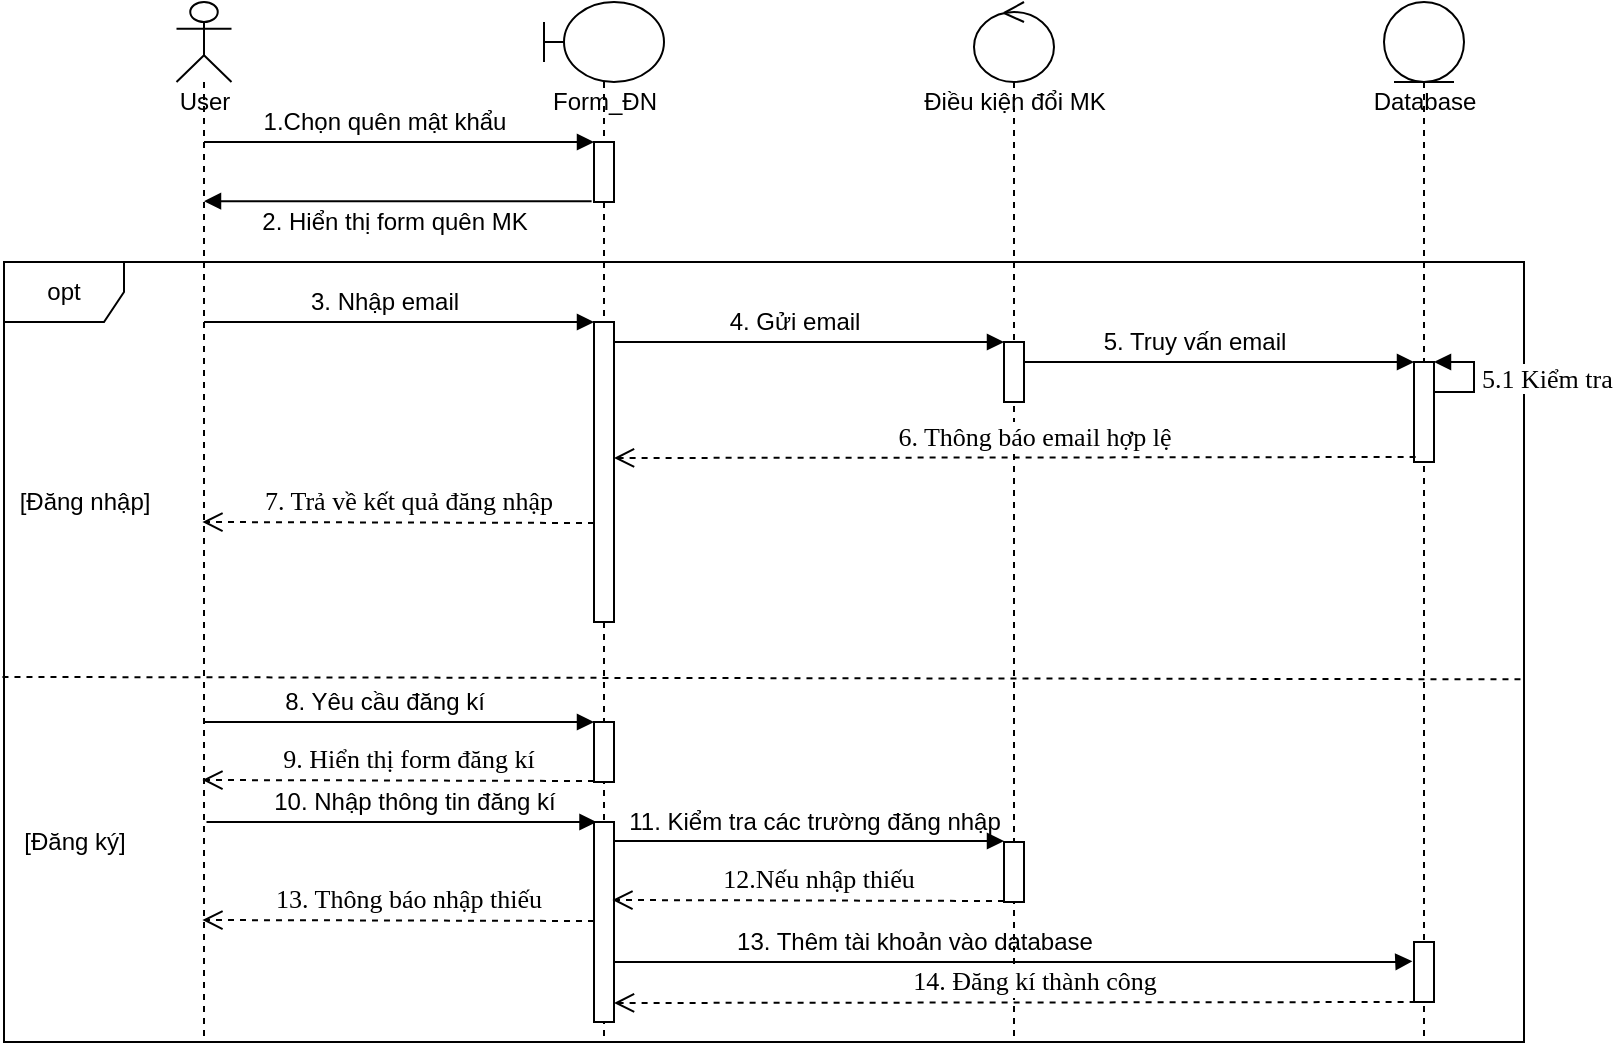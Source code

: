 <mxfile version="16.5.3" type="device"><diagram id="WuFAeLbKQtITYpE_hdke" name="Page-1"><mxGraphModel dx="1038" dy="588" grid="1" gridSize="10" guides="1" tooltips="1" connect="1" arrows="1" fold="1" page="1" pageScale="1" pageWidth="850" pageHeight="1100" math="0" shadow="0"><root><mxCell id="0"/><mxCell id="1" parent="0"/><mxCell id="yNt3Dc-eUJi4SxgpIe_p-5" value="Form_ĐN" style="text;html=1;align=center;verticalAlign=middle;resizable=0;points=[];autosize=1;strokeColor=none;fillColor=none;" parent="1" vertex="1"><mxGeometry x="300" y="80" width="70" height="20" as="geometry"/></mxCell><mxCell id="yNt3Dc-eUJi4SxgpIe_p-6" value="User" style="text;html=1;align=center;verticalAlign=middle;resizable=0;points=[];autosize=1;strokeColor=none;fillColor=none;" parent="1" vertex="1"><mxGeometry x="115" y="80" width="40" height="20" as="geometry"/></mxCell><mxCell id="yNt3Dc-eUJi4SxgpIe_p-7" value="Điều kiện đổi MK" style="text;html=1;align=center;verticalAlign=middle;resizable=0;points=[];autosize=1;strokeColor=none;fillColor=none;" parent="1" vertex="1"><mxGeometry x="485" y="80" width="110" height="20" as="geometry"/></mxCell><mxCell id="yNt3Dc-eUJi4SxgpIe_p-9" value="" style="shape=umlLifeline;participant=umlActor;perimeter=lifelinePerimeter;whiteSpace=wrap;html=1;container=1;collapsible=0;recursiveResize=0;verticalAlign=top;spacingTop=36;outlineConnect=0;size=40;" parent="1" vertex="1"><mxGeometry x="121.25" y="40" width="27.5" height="520" as="geometry"/></mxCell><mxCell id="yNt3Dc-eUJi4SxgpIe_p-11" value="" style="shape=umlLifeline;participant=umlBoundary;perimeter=lifelinePerimeter;whiteSpace=wrap;html=1;container=1;collapsible=0;recursiveResize=0;verticalAlign=top;spacingTop=36;outlineConnect=0;" parent="1" vertex="1"><mxGeometry x="305" y="40" width="60" height="520" as="geometry"/></mxCell><mxCell id="yNt3Dc-eUJi4SxgpIe_p-15" value="" style="html=1;points=[];perimeter=orthogonalPerimeter;" parent="yNt3Dc-eUJi4SxgpIe_p-11" vertex="1"><mxGeometry x="25" y="70" width="10" height="30" as="geometry"/></mxCell><mxCell id="yNt3Dc-eUJi4SxgpIe_p-12" value="" style="shape=umlLifeline;participant=umlEntity;perimeter=lifelinePerimeter;whiteSpace=wrap;html=1;container=1;collapsible=0;recursiveResize=0;verticalAlign=top;spacingTop=36;outlineConnect=0;" parent="1" vertex="1"><mxGeometry x="725" y="40" width="40" height="520" as="geometry"/></mxCell><mxCell id="yNt3Dc-eUJi4SxgpIe_p-8" value="Database" style="text;html=1;align=center;verticalAlign=middle;resizable=0;points=[];autosize=1;strokeColor=none;fillColor=none;" parent="yNt3Dc-eUJi4SxgpIe_p-12" vertex="1"><mxGeometry x="-15" y="40" width="70" height="20" as="geometry"/></mxCell><mxCell id="yNt3Dc-eUJi4SxgpIe_p-14" value="" style="shape=umlLifeline;participant=umlControl;perimeter=lifelinePerimeter;whiteSpace=wrap;html=1;container=1;collapsible=0;recursiveResize=0;verticalAlign=top;spacingTop=36;outlineConnect=0;" parent="1" vertex="1"><mxGeometry x="520" y="40" width="40" height="520" as="geometry"/></mxCell><mxCell id="yNt3Dc-eUJi4SxgpIe_p-16" value="" style="endArrow=block;endFill=1;html=1;align=left;verticalAlign=top;rounded=0;" parent="1" target="yNt3Dc-eUJi4SxgpIe_p-15" edge="1"><mxGeometry x="-1" relative="1" as="geometry"><mxPoint x="135" y="110" as="sourcePoint"/><mxPoint x="290" y="110" as="targetPoint"/></mxGeometry></mxCell><mxCell id="yNt3Dc-eUJi4SxgpIe_p-19" value="1.Chọn quên mật khẩu" style="text;html=1;align=center;verticalAlign=middle;resizable=0;points=[];autosize=1;strokeColor=none;fillColor=none;" parent="1" vertex="1"><mxGeometry x="155" y="90" width="140" height="20" as="geometry"/></mxCell><mxCell id="yNt3Dc-eUJi4SxgpIe_p-20" value="" style="endArrow=block;endFill=1;html=1;align=left;verticalAlign=top;rounded=0;exitX=-0.12;exitY=0.987;exitDx=0;exitDy=0;exitPerimeter=0;" parent="1" source="yNt3Dc-eUJi4SxgpIe_p-15" target="yNt3Dc-eUJi4SxgpIe_p-9" edge="1"><mxGeometry x="-1" relative="1" as="geometry"><mxPoint x="330" y="230" as="sourcePoint"/><mxPoint x="515" y="230" as="targetPoint"/></mxGeometry></mxCell><mxCell id="yNt3Dc-eUJi4SxgpIe_p-22" value="2. Hiển thị form quên MK" style="text;html=1;align=center;verticalAlign=middle;resizable=0;points=[];autosize=1;strokeColor=none;fillColor=none;" parent="1" vertex="1"><mxGeometry x="155" y="140" width="150" height="20" as="geometry"/></mxCell><mxCell id="yNt3Dc-eUJi4SxgpIe_p-24" value="opt" style="shape=umlFrame;whiteSpace=wrap;html=1;" parent="1" vertex="1"><mxGeometry x="35" y="170" width="760" height="390" as="geometry"/></mxCell><mxCell id="yNt3Dc-eUJi4SxgpIe_p-27" value="" style="endArrow=none;dashed=1;html=1;rounded=0;exitX=-0.001;exitY=0.532;exitDx=0;exitDy=0;exitPerimeter=0;entryX=1;entryY=0.535;entryDx=0;entryDy=0;entryPerimeter=0;" parent="1" source="yNt3Dc-eUJi4SxgpIe_p-24" target="yNt3Dc-eUJi4SxgpIe_p-24" edge="1"><mxGeometry width="50" height="50" relative="1" as="geometry"><mxPoint x="400" y="360" as="sourcePoint"/><mxPoint x="750" y="377" as="targetPoint"/></mxGeometry></mxCell><mxCell id="yNt3Dc-eUJi4SxgpIe_p-28" value="[Đăng nhập]" style="text;html=1;align=center;verticalAlign=middle;resizable=0;points=[];autosize=1;strokeColor=none;fillColor=none;" parent="1" vertex="1"><mxGeometry x="35" y="280" width="80" height="20" as="geometry"/></mxCell><mxCell id="yNt3Dc-eUJi4SxgpIe_p-29" value="[Đăng ký]" style="text;html=1;align=center;verticalAlign=middle;resizable=0;points=[];autosize=1;strokeColor=none;fillColor=none;" parent="1" vertex="1"><mxGeometry x="35" y="450" width="70" height="20" as="geometry"/></mxCell><mxCell id="yNt3Dc-eUJi4SxgpIe_p-31" value="" style="html=1;points=[];perimeter=orthogonalPerimeter;" parent="1" vertex="1"><mxGeometry x="330" y="200" width="10" height="150" as="geometry"/></mxCell><mxCell id="yNt3Dc-eUJi4SxgpIe_p-32" value="" style="endArrow=block;endFill=1;html=1;align=left;verticalAlign=top;rounded=0;" parent="1" edge="1"><mxGeometry x="-1" relative="1" as="geometry"><mxPoint x="135" y="200" as="sourcePoint"/><mxPoint x="330" y="200" as="targetPoint"/></mxGeometry></mxCell><mxCell id="yNt3Dc-eUJi4SxgpIe_p-34" value="3. Nhập email" style="text;html=1;align=center;verticalAlign=middle;resizable=0;points=[];autosize=1;strokeColor=none;fillColor=none;" parent="1" vertex="1"><mxGeometry x="180" y="180" width="90" height="20" as="geometry"/></mxCell><mxCell id="yNt3Dc-eUJi4SxgpIe_p-35" value="" style="html=1;points=[];perimeter=orthogonalPerimeter;" parent="1" vertex="1"><mxGeometry x="535" y="210" width="10" height="30" as="geometry"/></mxCell><mxCell id="yNt3Dc-eUJi4SxgpIe_p-36" value="" style="endArrow=block;endFill=1;html=1;align=left;verticalAlign=top;rounded=0;" parent="1" edge="1"><mxGeometry x="-1" relative="1" as="geometry"><mxPoint x="340" y="210" as="sourcePoint"/><mxPoint x="535" y="210" as="targetPoint"/></mxGeometry></mxCell><mxCell id="yNt3Dc-eUJi4SxgpIe_p-37" value="4. Gửi email" style="text;html=1;align=center;verticalAlign=middle;resizable=0;points=[];autosize=1;strokeColor=none;fillColor=none;" parent="1" vertex="1"><mxGeometry x="390" y="190" width="80" height="20" as="geometry"/></mxCell><mxCell id="yNt3Dc-eUJi4SxgpIe_p-42" value="5. Truy vấn email" style="text;html=1;align=center;verticalAlign=middle;resizable=0;points=[];autosize=1;strokeColor=none;fillColor=none;" parent="1" vertex="1"><mxGeometry x="575" y="200" width="110" height="20" as="geometry"/></mxCell><mxCell id="yNt3Dc-eUJi4SxgpIe_p-44" value="" style="endArrow=block;endFill=1;html=1;align=left;verticalAlign=top;rounded=0;" parent="1" edge="1"><mxGeometry x="-1" relative="1" as="geometry"><mxPoint x="545" y="220" as="sourcePoint"/><mxPoint x="740" y="220" as="targetPoint"/></mxGeometry></mxCell><mxCell id="yNt3Dc-eUJi4SxgpIe_p-45" value="" style="html=1;points=[];perimeter=orthogonalPerimeter;fontFamily=Times New Roman;" parent="1" vertex="1"><mxGeometry x="740" y="220" width="10" height="50" as="geometry"/></mxCell><mxCell id="yNt3Dc-eUJi4SxgpIe_p-46" value="&lt;font style=&quot;font-size: 13px&quot;&gt;5.1 Kiểm tra&lt;/font&gt;" style="edgeStyle=orthogonalEdgeStyle;html=1;align=left;spacingLeft=2;endArrow=block;rounded=0;entryX=1;entryY=0;fontFamily=Times New Roman;" parent="1" target="yNt3Dc-eUJi4SxgpIe_p-45" edge="1"><mxGeometry relative="1" as="geometry"><mxPoint x="750" y="235" as="sourcePoint"/><Array as="points"><mxPoint x="770" y="235"/><mxPoint x="770" y="220"/></Array></mxGeometry></mxCell><mxCell id="yNt3Dc-eUJi4SxgpIe_p-47" value="6. Thông báo email hợp lệ" style="html=1;verticalAlign=bottom;endArrow=open;dashed=1;endSize=8;rounded=0;fontFamily=Times New Roman;fontSize=13;exitX=0.08;exitY=0.95;exitDx=0;exitDy=0;exitPerimeter=0;" parent="1" source="yNt3Dc-eUJi4SxgpIe_p-45" edge="1"><mxGeometry x="-0.048" relative="1" as="geometry"><mxPoint x="460" y="290" as="sourcePoint"/><mxPoint x="340" y="268" as="targetPoint"/><mxPoint as="offset"/></mxGeometry></mxCell><mxCell id="yNt3Dc-eUJi4SxgpIe_p-48" value="7. Trả về kết quả đăng nhập" style="html=1;verticalAlign=bottom;endArrow=open;dashed=1;endSize=8;rounded=0;fontFamily=Times New Roman;fontSize=13;" parent="1" edge="1"><mxGeometry x="-0.05" relative="1" as="geometry"><mxPoint x="330" y="300.5" as="sourcePoint"/><mxPoint x="134.2" y="300" as="targetPoint"/><mxPoint as="offset"/></mxGeometry></mxCell><mxCell id="yNt3Dc-eUJi4SxgpIe_p-49" value="" style="endArrow=block;endFill=1;html=1;align=left;verticalAlign=top;rounded=0;" parent="1" edge="1"><mxGeometry x="-1" relative="1" as="geometry"><mxPoint x="135" y="400" as="sourcePoint"/><mxPoint x="330" y="400" as="targetPoint"/></mxGeometry></mxCell><mxCell id="yNt3Dc-eUJi4SxgpIe_p-50" value="" style="html=1;points=[];perimeter=orthogonalPerimeter;" parent="1" vertex="1"><mxGeometry x="330" y="400" width="10" height="30" as="geometry"/></mxCell><mxCell id="yNt3Dc-eUJi4SxgpIe_p-51" value="8. Yêu cầu đăng kí" style="text;html=1;align=center;verticalAlign=middle;resizable=0;points=[];autosize=1;strokeColor=none;fillColor=none;" parent="1" vertex="1"><mxGeometry x="165" y="380" width="120" height="20" as="geometry"/></mxCell><mxCell id="yNt3Dc-eUJi4SxgpIe_p-52" value="9. Hiển thị form đăng kí" style="html=1;verticalAlign=bottom;endArrow=open;dashed=1;endSize=8;rounded=0;fontFamily=Times New Roman;fontSize=13;" parent="1" edge="1"><mxGeometry x="-0.05" relative="1" as="geometry"><mxPoint x="330" y="429.5" as="sourcePoint"/><mxPoint x="134.2" y="429" as="targetPoint"/><mxPoint as="offset"/></mxGeometry></mxCell><mxCell id="yNt3Dc-eUJi4SxgpIe_p-53" value="" style="endArrow=block;endFill=1;html=1;align=left;verticalAlign=top;rounded=0;" parent="1" edge="1"><mxGeometry x="-1" relative="1" as="geometry"><mxPoint x="136.25" y="450" as="sourcePoint"/><mxPoint x="331.25" y="450" as="targetPoint"/></mxGeometry></mxCell><mxCell id="yNt3Dc-eUJi4SxgpIe_p-54" value="" style="html=1;points=[];perimeter=orthogonalPerimeter;" parent="1" vertex="1"><mxGeometry x="330" y="450" width="10" height="100" as="geometry"/></mxCell><mxCell id="yNt3Dc-eUJi4SxgpIe_p-55" value="10. Nhập thông tin đăng kí" style="text;html=1;align=center;verticalAlign=middle;resizable=0;points=[];autosize=1;strokeColor=none;fillColor=none;" parent="1" vertex="1"><mxGeometry x="160" y="430" width="160" height="20" as="geometry"/></mxCell><mxCell id="yNt3Dc-eUJi4SxgpIe_p-56" value="" style="endArrow=block;endFill=1;html=1;align=left;verticalAlign=top;rounded=0;" parent="1" edge="1"><mxGeometry x="-1" relative="1" as="geometry"><mxPoint x="340" y="459.5" as="sourcePoint"/><mxPoint x="535" y="459.5" as="targetPoint"/></mxGeometry></mxCell><mxCell id="yNt3Dc-eUJi4SxgpIe_p-57" value="" style="html=1;points=[];perimeter=orthogonalPerimeter;" parent="1" vertex="1"><mxGeometry x="535" y="460" width="10" height="30" as="geometry"/></mxCell><mxCell id="yNt3Dc-eUJi4SxgpIe_p-58" value="11. Kiểm tra các trường đăng nhập" style="text;html=1;align=center;verticalAlign=middle;resizable=0;points=[];autosize=1;strokeColor=none;fillColor=none;" parent="1" vertex="1"><mxGeometry x="340" y="440" width="200" height="20" as="geometry"/></mxCell><mxCell id="yNt3Dc-eUJi4SxgpIe_p-59" value="12.Nếu nhập thiếu" style="html=1;verticalAlign=bottom;endArrow=open;dashed=1;endSize=8;rounded=0;fontFamily=Times New Roman;fontSize=13;" parent="1" edge="1"><mxGeometry x="-0.05" relative="1" as="geometry"><mxPoint x="535" y="489.5" as="sourcePoint"/><mxPoint x="339.2" y="489" as="targetPoint"/><mxPoint as="offset"/></mxGeometry></mxCell><mxCell id="yNt3Dc-eUJi4SxgpIe_p-60" value="13. Thông báo nhập thiếu" style="html=1;verticalAlign=bottom;endArrow=open;dashed=1;endSize=8;rounded=0;fontFamily=Times New Roman;fontSize=13;" parent="1" edge="1"><mxGeometry x="-0.05" relative="1" as="geometry"><mxPoint x="330" y="499.5" as="sourcePoint"/><mxPoint x="134.2" y="499" as="targetPoint"/><mxPoint as="offset"/></mxGeometry></mxCell><mxCell id="yNt3Dc-eUJi4SxgpIe_p-61" value="" style="endArrow=block;endFill=1;html=1;align=left;verticalAlign=top;rounded=0;entryX=-0.08;entryY=0.32;entryDx=0;entryDy=0;entryPerimeter=0;" parent="1" target="yNt3Dc-eUJi4SxgpIe_p-62" edge="1"><mxGeometry x="-1" relative="1" as="geometry"><mxPoint x="340" y="520" as="sourcePoint"/><mxPoint x="535" y="520" as="targetPoint"/><Array as="points"><mxPoint x="730" y="520"/></Array></mxGeometry></mxCell><mxCell id="yNt3Dc-eUJi4SxgpIe_p-62" value="" style="html=1;points=[];perimeter=orthogonalPerimeter;" parent="1" vertex="1"><mxGeometry x="740" y="510" width="10" height="30" as="geometry"/></mxCell><mxCell id="yNt3Dc-eUJi4SxgpIe_p-63" value="13. Thêm tài khoản vào database" style="text;html=1;align=center;verticalAlign=middle;resizable=0;points=[];autosize=1;strokeColor=none;fillColor=none;" parent="1" vertex="1"><mxGeometry x="395" y="500" width="190" height="20" as="geometry"/></mxCell><mxCell id="yNt3Dc-eUJi4SxgpIe_p-64" value="14. Đăng kí thành công" style="html=1;verticalAlign=bottom;endArrow=open;dashed=1;endSize=8;rounded=0;fontFamily=Times New Roman;fontSize=13;exitX=0.08;exitY=0.95;exitDx=0;exitDy=0;exitPerimeter=0;" parent="1" edge="1"><mxGeometry x="-0.048" relative="1" as="geometry"><mxPoint x="740.8" y="540" as="sourcePoint"/><mxPoint x="340" y="540.5" as="targetPoint"/><mxPoint as="offset"/></mxGeometry></mxCell></root></mxGraphModel></diagram></mxfile>